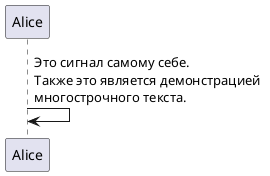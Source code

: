 @startuml sequence
Alice -> Alice: Это сигнал самому себе.\nТакже это является демонстрацией \nмногострочного текста.
@enduml
